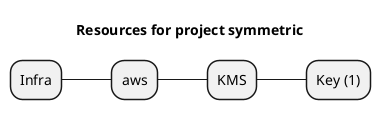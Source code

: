 @startmindmap
title Resources for project symmetric
skinparam monochrome true
+ Infra
++ aws
+++ KMS
++++ Key (1)
@endmindmap